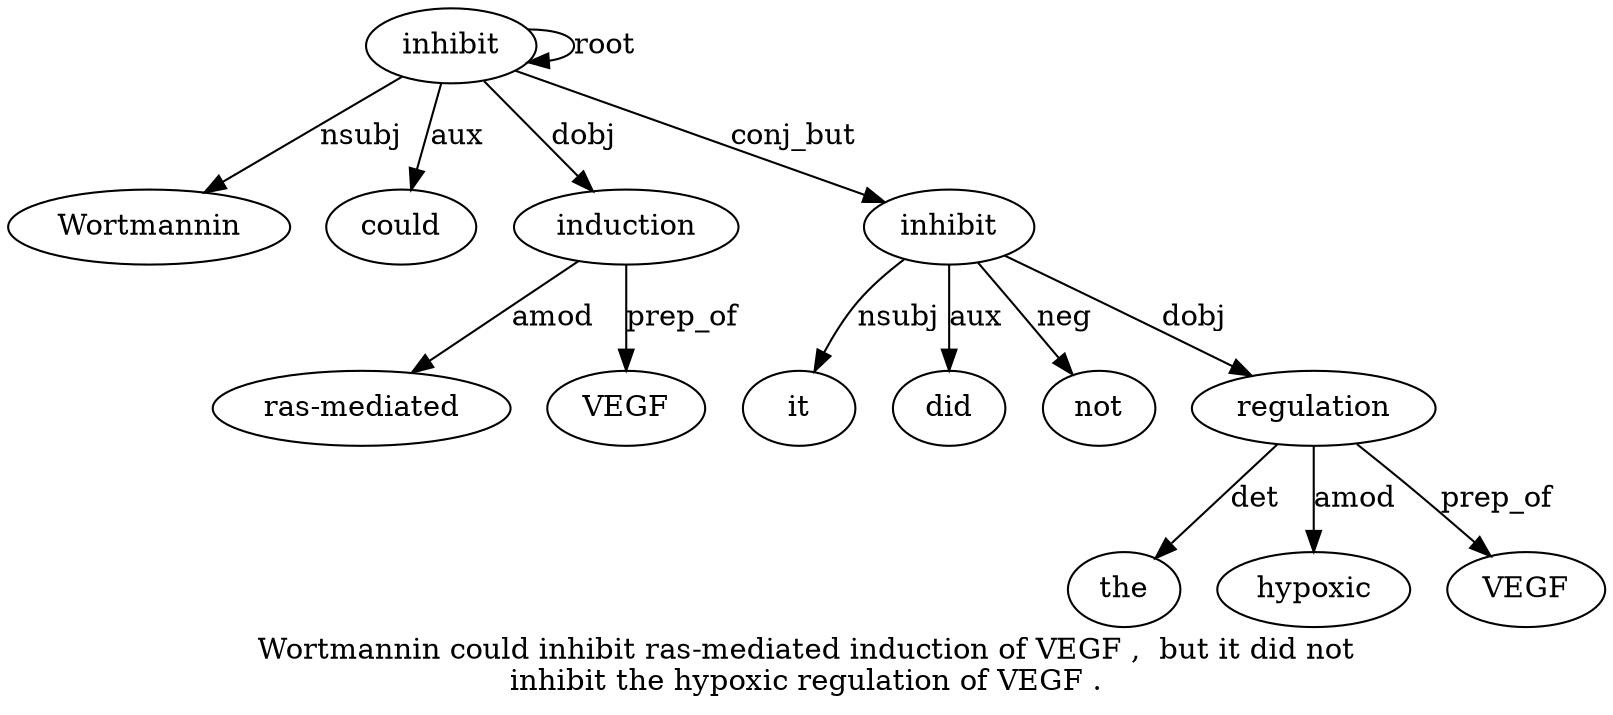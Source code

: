 digraph "Wortmannin could inhibit ras-mediated induction of VEGF ,  but it did not inhibit the hypoxic regulation of VEGF ." {
label="Wortmannin could inhibit ras-mediated induction of VEGF ,  but it did not
inhibit the hypoxic regulation of VEGF .";
inhibit3 [style=filled, fillcolor=white, label=inhibit];
Wortmannin1 [style=filled, fillcolor=white, label=Wortmannin];
inhibit3 -> Wortmannin1  [label=nsubj];
could2 [style=filled, fillcolor=white, label=could];
inhibit3 -> could2  [label=aux];
inhibit3 -> inhibit3  [label=root];
induction5 [style=filled, fillcolor=white, label=induction];
"ras-mediated4" [style=filled, fillcolor=white, label="ras-mediated"];
induction5 -> "ras-mediated4"  [label=amod];
inhibit3 -> induction5  [label=dobj];
VEGF7 [style=filled, fillcolor=white, label=VEGF];
induction5 -> VEGF7  [label=prep_of];
inhibit13 [style=filled, fillcolor=white, label=inhibit];
it10 [style=filled, fillcolor=white, label=it];
inhibit13 -> it10  [label=nsubj];
did11 [style=filled, fillcolor=white, label=did];
inhibit13 -> did11  [label=aux];
not12 [style=filled, fillcolor=white, label=not];
inhibit13 -> not12  [label=neg];
inhibit3 -> inhibit13  [label=conj_but];
regulation16 [style=filled, fillcolor=white, label=regulation];
the14 [style=filled, fillcolor=white, label=the];
regulation16 -> the14  [label=det];
hypoxic15 [style=filled, fillcolor=white, label=hypoxic];
regulation16 -> hypoxic15  [label=amod];
inhibit13 -> regulation16  [label=dobj];
VEGF18 [style=filled, fillcolor=white, label=VEGF];
regulation16 -> VEGF18  [label=prep_of];
}
